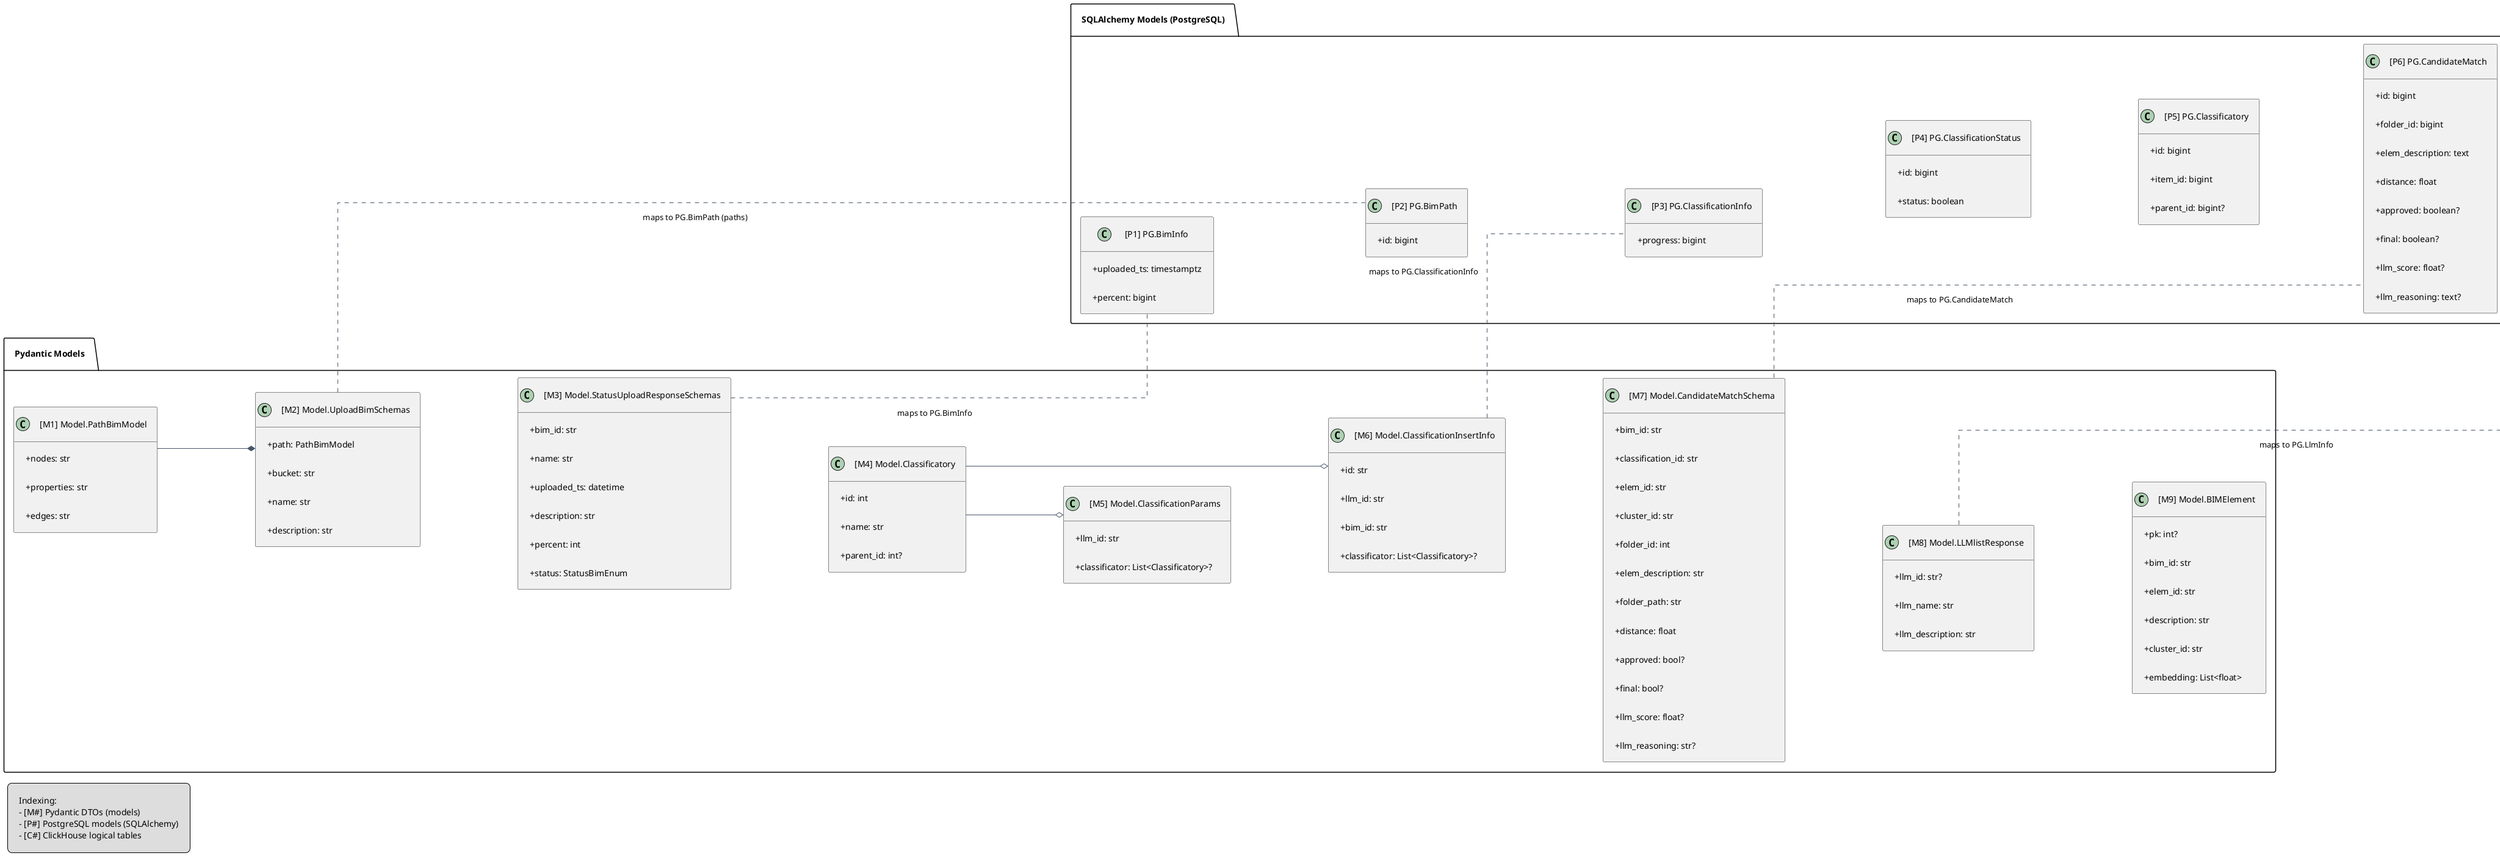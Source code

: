 @startuml
hide empty members
hide methods
skinparam linetype ortho
skinparam nodesep 140
skinparam ranksep 160
skinparam Padding 14
skinparam NodePadding 24
skinparam classAttributeIconSize 0
skinparam ArrowColor #475569
skinparam shadowing false
left to right direction

package "Pydantic Models" {
  class "[M1] Model.PathBimModel" as Model_PathBimModel {
    + nodes: str
    + properties: str
    + edges: str
  }
  class "[M2] Model.UploadBimSchemas" as Model_UploadBimSchemas {
    + path: PathBimModel
    + bucket: str
    + name: str
    + description: str
  }
  class "[M3] Model.StatusUploadResponseSchemas" as Model_StatusUploadResp {
    + bim_id: str
    + name: str
    + uploaded_ts: datetime
    + description: str
    + percent: int
    + status: StatusBimEnum
  }

  class "[M4] Model.Classificatory" as Model_Classificatory {
    + id: int
    + name: str
    + parent_id: int?
  }
  class "[M5] Model.ClassificationParams" as Model_ClassificationParams {
    + llm_id: str
    + classificator: List<Classificatory>?
  }
  class "[M6] Model.ClassificationInsertInfo" as Model_ClassificationInsertInfo {
    + id: str
    + llm_id: str
    + bim_id: str
    + classificator: List<Classificatory>?
  }
  class "[M7] Model.CandidateMatchSchema" as Model_CandidateMatchSchema {
    + bim_id: str
    + classification_id: str
    + elem_id: str
    + cluster_id: str
    + folder_id: int
    + elem_description: str
    + folder_path: str
    + distance: float
    + approved: bool?
    + final: bool?
    + llm_score: float?
    + llm_reasoning: str?
  }
  class "[M8] Model.LLMlistResponse" as Model_LLMlistResponse {
    + llm_id: str?
    + llm_name: str
    + llm_description: str
  }
  class "[M9] Model.BIMElement" as Model_BIMElement {
    + pk: int?
    + bim_id: str
    + elem_id: str
    + description: str
    + cluster_id: str
    + embedding: List<float>
  }
}

package "SQLAlchemy Models (PostgreSQL)" {
  class "[P1] PG.BimInfo" as PG_BimInfo {
    + bim_id: varchar(1024)
    + name: varchar(1024)
    + uploaded_ts: timestamptz
    + description: varchar(1024)
    + percent: bigint
    + status: varchar(30)
  }
  class "[P2] PG.BimPath" as PG_BimPath {
    + id: bigint
    + bim_id: varchar(1024)
    + nodes: varchar(1024)
    + properties: varchar(1024)
    + edges: varchar(1024)
  }
  class "[P3] PG.ClassificationInfo" as PG_ClassificationInfo {
    + id: varchar(1024)
    + status: varchar(1024)
    + result_path: varchar(1024)
    + progress: bigint
    + bim_id: varchar(1024)
    + llm_id: varchar(1024)
    + message: varchar(1024)
  }
  class "[P4] PG.ClassificationStatus" as PG_ClassificationStatus {
    + id: bigint
    + classification_id: varchar(1024)
    + status: boolean
  }
  class "[P5] PG.Classificatory" as PG_Classificatory {
    + id: bigint
    + item_id: bigint
    + name: varchar(500)
    + parent_id: bigint?
    + classification_id: varchar(1024)
  }
  class "[P6] PG.CandidateMatch" as PG_CandidateMatch {
    + id: bigint
    + classification_id: varchar(1024)
    + bim_id: varchar(1024)
    + elem_id: varchar(1024)
    + folder_id: bigint
    + cluster_id: varchar(64)
    + elem_description: text
    + folder_path: varchar(1024)
    + distance: float
    + approved: boolean?
    + final: boolean?
    + llm_score: float?
    + llm_reasoning: text?
  }
  class "[P7] PG.LlmInfo" as PG_LlmInfo {
    + llm_id: varchar(1024)
    + llm_name: varchar(1024)
    + llm_description: varchar(1024)
  }
}

' Hidden edges to encourage a wide, readable layout
Model_PathBimModel -[hidden]-> Model_UploadBimSchemas
Model_UploadBimSchemas -[hidden]-> Model_StatusUploadResp
Model_StatusUploadResp -[hidden]-> Model_Classificatory
Model_Classificatory -[hidden]-> Model_ClassificationParams
Model_ClassificationParams -[hidden]-> Model_ClassificationInsertInfo
Model_ClassificationInsertInfo -[hidden]-> Model_CandidateMatchSchema
Model_CandidateMatchSchema -[hidden]-> Model_LLMlistResponse
Model_LLMlistResponse -[hidden]-> Model_BIMElement

PG_BimInfo -[hidden]-> PG_BimPath
PG_BimPath -[hidden]-> PG_ClassificationInfo
PG_ClassificationInfo -[hidden]-> PG_ClassificationStatus
PG_ClassificationStatus -[hidden]-> PG_Classificatory
PG_Classificatory -[hidden]-> PG_CandidateMatch
PG_CandidateMatch -[hidden]-> PG_LlmInfo

' Associations Pydantic -> Pydantic
Model_UploadBimSchemas *-- Model_PathBimModel
Model_ClassificationParams o-- Model_Classificatory
Model_ClassificationInsertInfo o-- Model_Classificatory

' Logical mappings Pydantic -> PostgreSQL (labels added for clarity)
Model_StatusUploadResp .. PG_BimInfo : maps to PG.BimInfo
Model_UploadBimSchemas .. PG_BimPath : maps to PG.BimPath (paths)
Model_ClassificationInsertInfo .. PG_ClassificationInfo : maps to PG.ClassificationInfo
Model_CandidateMatchSchema .. PG_CandidateMatch : maps to PG.CandidateMatch
Model_LLMlistResponse .. PG_LlmInfo : maps to PG.LlmInfo

legend left
Indexing:
- [M#] Pydantic DTOs (models)
- [P#] PostgreSQL models (SQLAlchemy)
- [C#] ClickHouse logical tables
endlegend

@enduml
